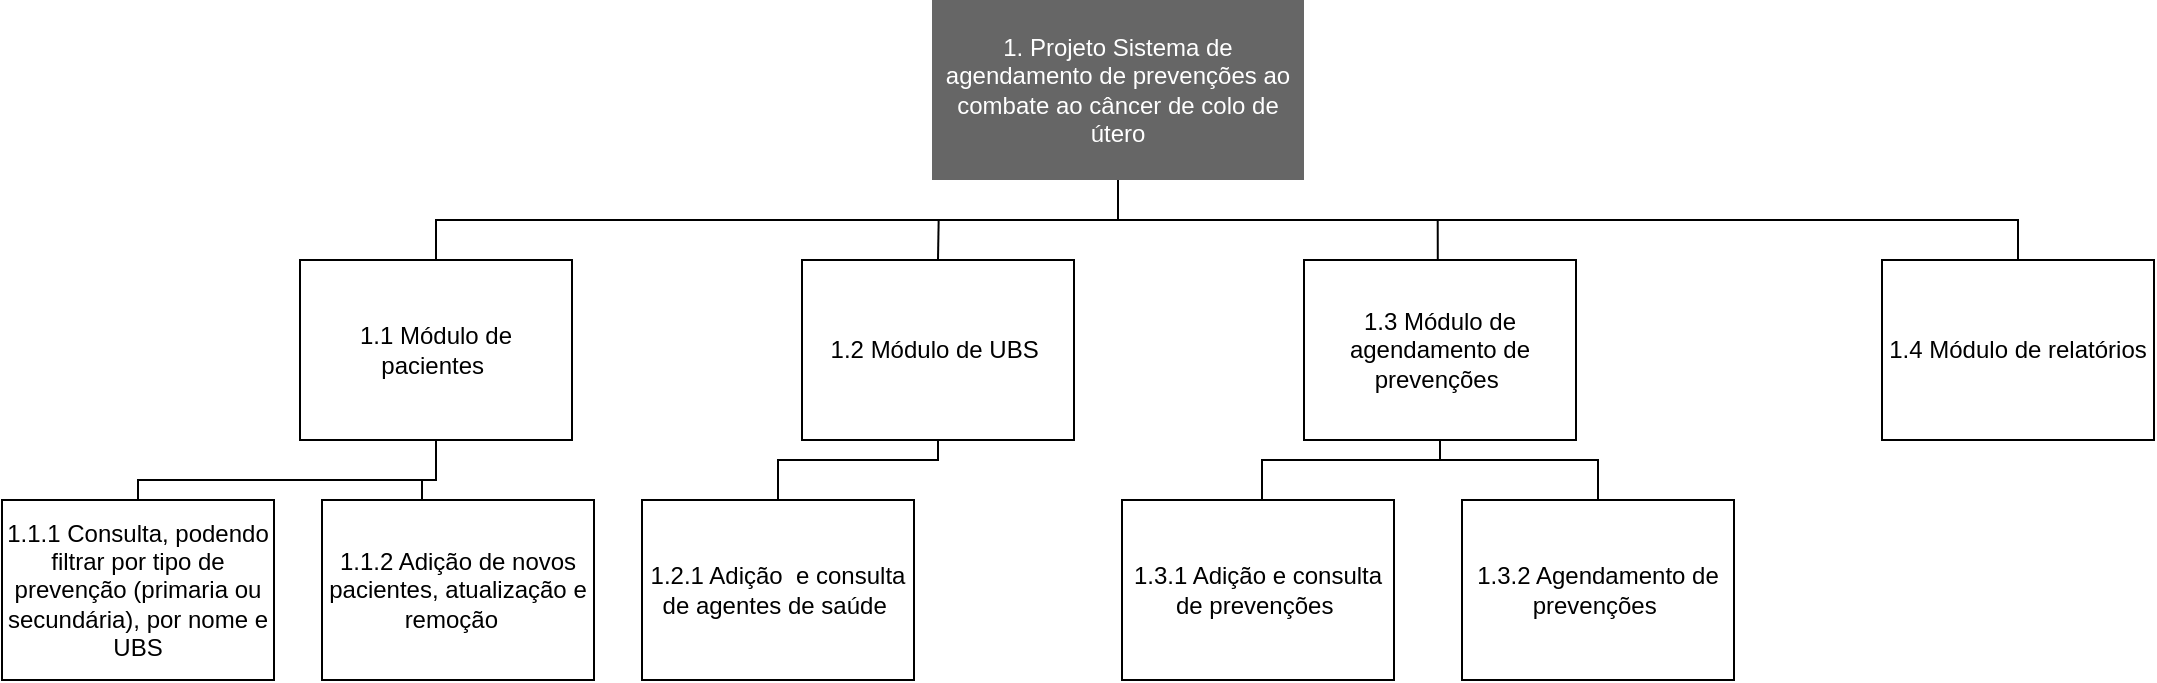 <mxfile version="14.9.8" type="github">
  <diagram id="pVrbfgKLH-cwVI1iCpht" name="Page-1">
    <mxGraphModel dx="1422" dy="765" grid="1" gridSize="10" guides="1" tooltips="1" connect="1" arrows="1" fold="1" page="1" pageScale="1" pageWidth="827" pageHeight="583" math="0" shadow="0">
      <root>
        <mxCell id="0" />
        <mxCell id="1" parent="0" />
        <mxCell id="1WBIEe12ruX9115S_YNn-14" style="edgeStyle=orthogonalEdgeStyle;rounded=0;orthogonalLoop=1;jettySize=auto;html=1;exitX=0.5;exitY=1;exitDx=0;exitDy=0;endArrow=none;endFill=0;" edge="1" parent="1" source="1WBIEe12ruX9115S_YNn-1">
          <mxGeometry relative="1" as="geometry">
            <mxPoint x="838" y="140" as="targetPoint" />
          </mxGeometry>
        </mxCell>
        <mxCell id="1WBIEe12ruX9115S_YNn-1" value="1. Projeto Sistema de agendamento de prevenções ao combate ao câncer de colo de útero" style="rounded=0;whiteSpace=wrap;html=1;fillColor=#666666;strokeColor=none;fontColor=#FFFFFF;" vertex="1" parent="1">
          <mxGeometry x="745" y="30" width="186" height="90" as="geometry" />
        </mxCell>
        <mxCell id="1WBIEe12ruX9115S_YNn-29" style="edgeStyle=orthogonalEdgeStyle;rounded=0;orthogonalLoop=1;jettySize=auto;html=1;exitX=0.5;exitY=1;exitDx=0;exitDy=0;entryX=0.5;entryY=0;entryDx=0;entryDy=0;endArrow=none;endFill=0;" edge="1" parent="1" source="1WBIEe12ruX9115S_YNn-2" target="1WBIEe12ruX9115S_YNn-24">
          <mxGeometry relative="1" as="geometry">
            <Array as="points">
              <mxPoint x="497" y="270" />
              <mxPoint x="348" y="270" />
            </Array>
          </mxGeometry>
        </mxCell>
        <mxCell id="1WBIEe12ruX9115S_YNn-2" value="1.1 Módulo de pacientes&amp;nbsp;" style="rounded=0;whiteSpace=wrap;html=1;" vertex="1" parent="1">
          <mxGeometry x="429" y="160" width="136" height="90" as="geometry" />
        </mxCell>
        <mxCell id="1WBIEe12ruX9115S_YNn-31" style="edgeStyle=orthogonalEdgeStyle;rounded=0;orthogonalLoop=1;jettySize=auto;html=1;exitX=0.5;exitY=0;exitDx=0;exitDy=0;entryX=0.5;entryY=1;entryDx=0;entryDy=0;endArrow=none;endFill=0;" edge="1" parent="1" source="1WBIEe12ruX9115S_YNn-8" target="1WBIEe12ruX9115S_YNn-9">
          <mxGeometry relative="1" as="geometry" />
        </mxCell>
        <mxCell id="1WBIEe12ruX9115S_YNn-8" value="1.2.1 Adição&amp;nbsp; e consulta de agentes de saúde&amp;nbsp;" style="rounded=0;whiteSpace=wrap;html=1;" vertex="1" parent="1">
          <mxGeometry x="600" y="280" width="136" height="90" as="geometry" />
        </mxCell>
        <mxCell id="1WBIEe12ruX9115S_YNn-28" style="edgeStyle=orthogonalEdgeStyle;rounded=0;orthogonalLoop=1;jettySize=auto;html=1;exitX=0.5;exitY=0;exitDx=0;exitDy=0;endArrow=none;endFill=0;" edge="1" parent="1" source="1WBIEe12ruX9115S_YNn-9">
          <mxGeometry relative="1" as="geometry">
            <mxPoint x="748.333" y="140" as="targetPoint" />
          </mxGeometry>
        </mxCell>
        <mxCell id="1WBIEe12ruX9115S_YNn-9" value="1.2 Módulo de UBS&amp;nbsp;" style="rounded=0;whiteSpace=wrap;html=1;" vertex="1" parent="1">
          <mxGeometry x="680" y="160" width="136" height="90" as="geometry" />
        </mxCell>
        <mxCell id="1WBIEe12ruX9115S_YNn-18" style="edgeStyle=orthogonalEdgeStyle;rounded=0;orthogonalLoop=1;jettySize=auto;html=1;exitX=0.5;exitY=0;exitDx=0;exitDy=0;endArrow=none;endFill=0;" edge="1" parent="1" source="1WBIEe12ruX9115S_YNn-10">
          <mxGeometry relative="1" as="geometry">
            <mxPoint x="997.857" y="140" as="targetPoint" />
          </mxGeometry>
        </mxCell>
        <mxCell id="1WBIEe12ruX9115S_YNn-10" value="1.3 Módulo de agendamento de prevenções&amp;nbsp;" style="rounded=0;whiteSpace=wrap;html=1;" vertex="1" parent="1">
          <mxGeometry x="931" y="160" width="136" height="90" as="geometry" />
        </mxCell>
        <mxCell id="1WBIEe12ruX9115S_YNn-11" value="1.4 Módulo de relatórios" style="rounded=0;whiteSpace=wrap;html=1;" vertex="1" parent="1">
          <mxGeometry x="1220" y="160" width="136" height="90" as="geometry" />
        </mxCell>
        <mxCell id="1WBIEe12ruX9115S_YNn-15" style="edgeStyle=orthogonalEdgeStyle;rounded=0;orthogonalLoop=1;jettySize=auto;html=1;endArrow=none;endFill=0;exitX=0.5;exitY=0;exitDx=0;exitDy=0;entryX=0.5;entryY=0;entryDx=0;entryDy=0;" edge="1" parent="1" source="1WBIEe12ruX9115S_YNn-2" target="1WBIEe12ruX9115S_YNn-11">
          <mxGeometry relative="1" as="geometry">
            <mxPoint x="504" y="140" as="sourcePoint" />
            <mxPoint x="1154" y="140" as="targetPoint" />
            <Array as="points">
              <mxPoint x="497" y="140" />
              <mxPoint x="1288" y="140" />
            </Array>
          </mxGeometry>
        </mxCell>
        <mxCell id="1WBIEe12ruX9115S_YNn-24" value="1.1.1 Consulta, podendo filtrar por tipo de prevenção (primaria ou secundária), por nome e UBS" style="rounded=0;whiteSpace=wrap;html=1;" vertex="1" parent="1">
          <mxGeometry x="280" y="280" width="136" height="90" as="geometry" />
        </mxCell>
        <mxCell id="1WBIEe12ruX9115S_YNn-30" style="edgeStyle=orthogonalEdgeStyle;rounded=0;orthogonalLoop=1;jettySize=auto;html=1;exitX=0.5;exitY=0;exitDx=0;exitDy=0;endArrow=none;endFill=0;" edge="1" parent="1" source="1WBIEe12ruX9115S_YNn-25">
          <mxGeometry relative="1" as="geometry">
            <mxPoint x="490" y="270" as="targetPoint" />
          </mxGeometry>
        </mxCell>
        <mxCell id="1WBIEe12ruX9115S_YNn-25" value="1.1.2 Adição de novos pacientes, atualização e remoção&amp;nbsp;&amp;nbsp;" style="rounded=0;whiteSpace=wrap;html=1;" vertex="1" parent="1">
          <mxGeometry x="440" y="280" width="136" height="90" as="geometry" />
        </mxCell>
        <mxCell id="1WBIEe12ruX9115S_YNn-35" style="edgeStyle=orthogonalEdgeStyle;rounded=0;orthogonalLoop=1;jettySize=auto;html=1;entryX=0.5;entryY=1;entryDx=0;entryDy=0;endArrow=none;endFill=0;" edge="1" parent="1" source="1WBIEe12ruX9115S_YNn-34" target="1WBIEe12ruX9115S_YNn-10">
          <mxGeometry relative="1" as="geometry">
            <Array as="points">
              <mxPoint x="910" y="260" />
              <mxPoint x="999" y="260" />
            </Array>
          </mxGeometry>
        </mxCell>
        <mxCell id="1WBIEe12ruX9115S_YNn-34" value="1.3.1 Adição e consulta de prevenções&amp;nbsp;" style="rounded=0;whiteSpace=wrap;html=1;" vertex="1" parent="1">
          <mxGeometry x="840" y="280" width="136" height="90" as="geometry" />
        </mxCell>
        <mxCell id="1WBIEe12ruX9115S_YNn-38" style="edgeStyle=orthogonalEdgeStyle;rounded=0;orthogonalLoop=1;jettySize=auto;html=1;exitX=0.5;exitY=0;exitDx=0;exitDy=0;entryX=0.5;entryY=1;entryDx=0;entryDy=0;endArrow=none;endFill=0;" edge="1" parent="1" source="1WBIEe12ruX9115S_YNn-36" target="1WBIEe12ruX9115S_YNn-10">
          <mxGeometry relative="1" as="geometry" />
        </mxCell>
        <mxCell id="1WBIEe12ruX9115S_YNn-36" value="1.3.2 Agendamento de prevenções&amp;nbsp;" style="rounded=0;whiteSpace=wrap;html=1;" vertex="1" parent="1">
          <mxGeometry x="1010" y="280" width="136" height="90" as="geometry" />
        </mxCell>
      </root>
    </mxGraphModel>
  </diagram>
</mxfile>
